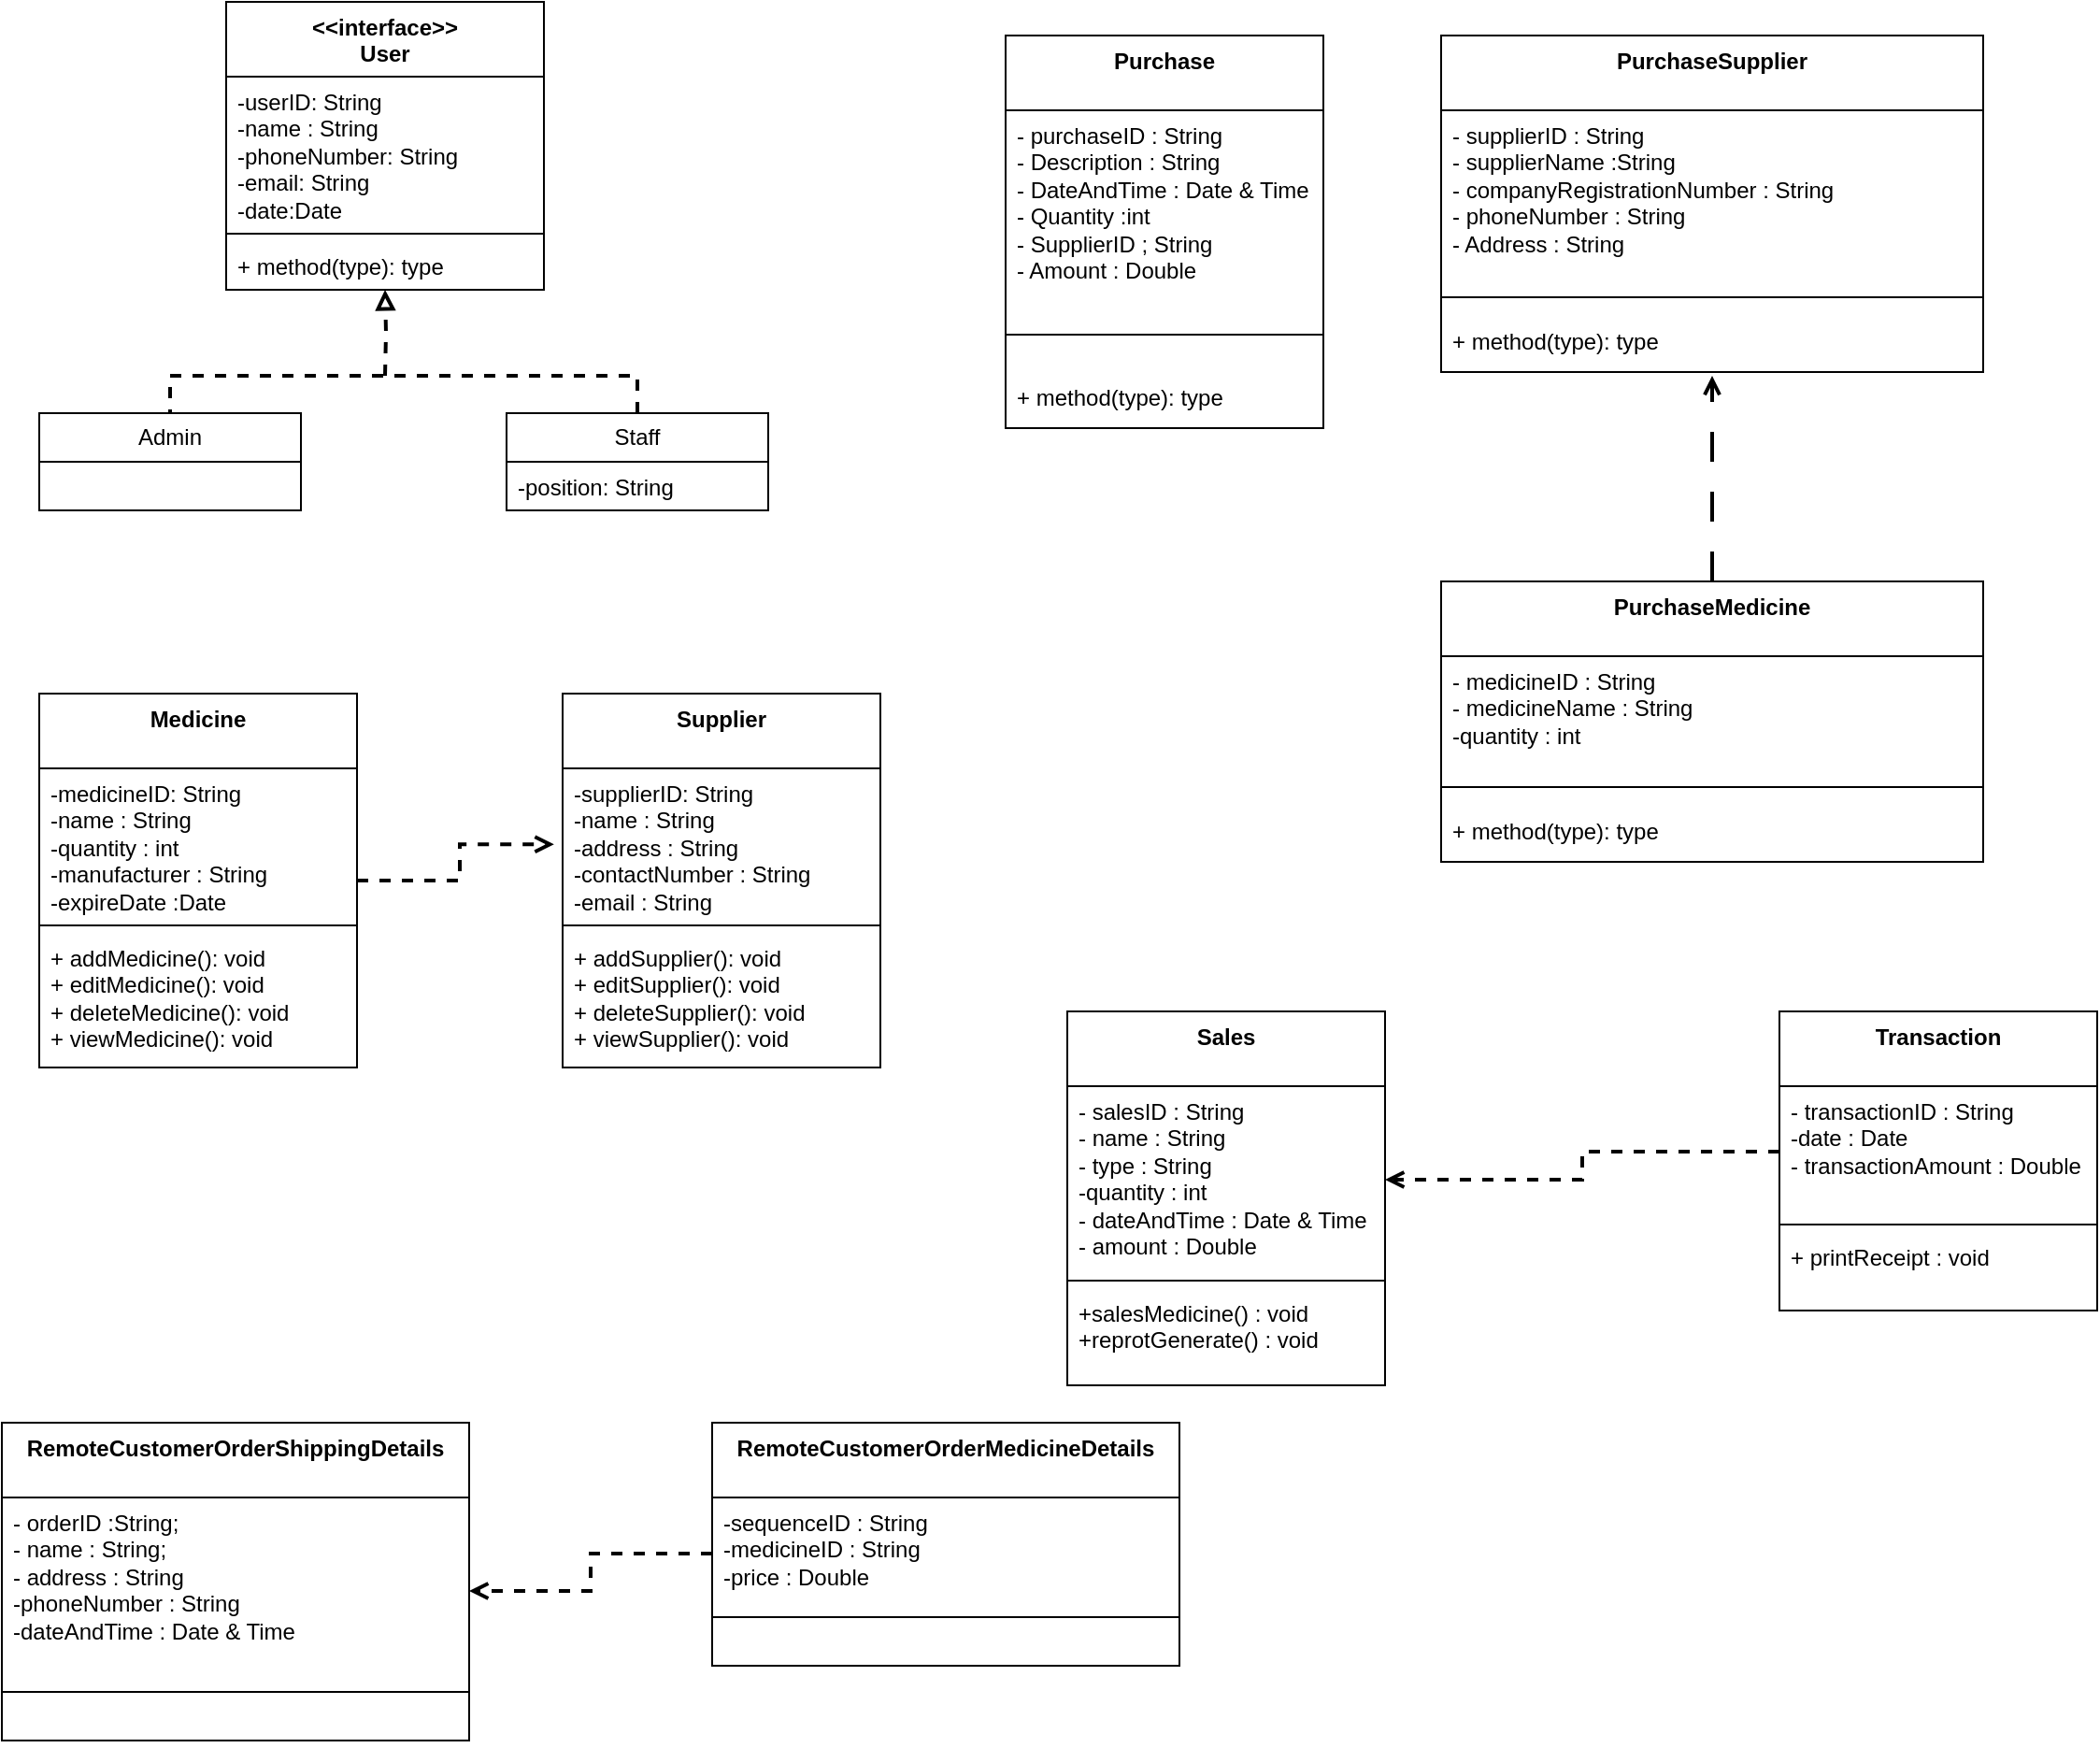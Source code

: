 <mxfile version="21.8.2" type="device">
  <diagram id="C5RBs43oDa-KdzZeNtuy" name="Page-1">
    <mxGraphModel dx="1760" dy="-257" grid="1" gridSize="10" guides="1" tooltips="1" connect="1" arrows="1" fold="1" page="1" pageScale="1" pageWidth="827" pageHeight="1169" math="0" shadow="0">
      <root>
        <mxCell id="WIyWlLk6GJQsqaUBKTNV-0" />
        <mxCell id="WIyWlLk6GJQsqaUBKTNV-1" parent="WIyWlLk6GJQsqaUBKTNV-0" />
        <mxCell id="nY_uiTRwyGMx2RZcLAmJ-40" style="edgeStyle=orthogonalEdgeStyle;rounded=0;orthogonalLoop=1;jettySize=auto;html=1;dashed=1;endArrow=block;endFill=0;strokeWidth=2;" edge="1" parent="WIyWlLk6GJQsqaUBKTNV-1" target="nY_uiTRwyGMx2RZcLAmJ-1">
          <mxGeometry relative="1" as="geometry">
            <mxPoint x="325" y="1500" as="sourcePoint" />
          </mxGeometry>
        </mxCell>
        <mxCell id="nY_uiTRwyGMx2RZcLAmJ-1" value="&amp;lt;&amp;lt;interface&amp;gt;&amp;gt;&lt;br&gt;User" style="swimlane;fontStyle=1;align=center;verticalAlign=top;childLayout=stackLayout;horizontal=1;startSize=40;horizontalStack=0;resizeParent=1;resizeParentMax=0;resizeLast=0;collapsible=1;marginBottom=0;whiteSpace=wrap;html=1;" vertex="1" parent="WIyWlLk6GJQsqaUBKTNV-1">
          <mxGeometry x="240" y="1300" width="170" height="154" as="geometry" />
        </mxCell>
        <mxCell id="nY_uiTRwyGMx2RZcLAmJ-2" value="-userID: String&lt;br&gt;-name : String&lt;br&gt;-phoneNumber: String&lt;br&gt;-email: String&lt;br&gt;-date:Date" style="text;strokeColor=none;fillColor=none;align=left;verticalAlign=top;spacingLeft=4;spacingRight=4;overflow=hidden;rotatable=0;points=[[0,0.5],[1,0.5]];portConstraint=eastwest;whiteSpace=wrap;html=1;" vertex="1" parent="nY_uiTRwyGMx2RZcLAmJ-1">
          <mxGeometry y="40" width="170" height="80" as="geometry" />
        </mxCell>
        <mxCell id="nY_uiTRwyGMx2RZcLAmJ-3" value="" style="line;strokeWidth=1;fillColor=none;align=left;verticalAlign=middle;spacingTop=-1;spacingLeft=3;spacingRight=3;rotatable=0;labelPosition=right;points=[];portConstraint=eastwest;strokeColor=inherit;" vertex="1" parent="nY_uiTRwyGMx2RZcLAmJ-1">
          <mxGeometry y="120" width="170" height="8" as="geometry" />
        </mxCell>
        <mxCell id="nY_uiTRwyGMx2RZcLAmJ-4" value="+ method(type): type" style="text;strokeColor=none;fillColor=none;align=left;verticalAlign=top;spacingLeft=4;spacingRight=4;overflow=hidden;rotatable=0;points=[[0,0.5],[1,0.5]];portConstraint=eastwest;whiteSpace=wrap;html=1;" vertex="1" parent="nY_uiTRwyGMx2RZcLAmJ-1">
          <mxGeometry y="128" width="170" height="26" as="geometry" />
        </mxCell>
        <mxCell id="nY_uiTRwyGMx2RZcLAmJ-14" value="Admin" style="swimlane;fontStyle=0;childLayout=stackLayout;horizontal=1;startSize=26;fillColor=none;horizontalStack=0;resizeParent=1;resizeParentMax=0;resizeLast=0;collapsible=1;marginBottom=0;whiteSpace=wrap;html=1;" vertex="1" parent="WIyWlLk6GJQsqaUBKTNV-1">
          <mxGeometry x="140" y="1520" width="140" height="52" as="geometry" />
        </mxCell>
        <mxCell id="nY_uiTRwyGMx2RZcLAmJ-19" value="Staff" style="swimlane;fontStyle=0;childLayout=stackLayout;horizontal=1;startSize=26;fillColor=none;horizontalStack=0;resizeParent=1;resizeParentMax=0;resizeLast=0;collapsible=1;marginBottom=0;whiteSpace=wrap;html=1;" vertex="1" parent="WIyWlLk6GJQsqaUBKTNV-1">
          <mxGeometry x="390" y="1520" width="140" height="52" as="geometry" />
        </mxCell>
        <mxCell id="nY_uiTRwyGMx2RZcLAmJ-20" value="-position: String" style="text;strokeColor=none;fillColor=none;align=left;verticalAlign=top;spacingLeft=4;spacingRight=4;overflow=hidden;rotatable=0;points=[[0,0.5],[1,0.5]];portConstraint=eastwest;whiteSpace=wrap;html=1;" vertex="1" parent="nY_uiTRwyGMx2RZcLAmJ-19">
          <mxGeometry y="26" width="140" height="26" as="geometry" />
        </mxCell>
        <mxCell id="nY_uiTRwyGMx2RZcLAmJ-36" style="edgeStyle=orthogonalEdgeStyle;rounded=0;orthogonalLoop=1;jettySize=auto;html=1;endArrow=none;endFill=0;exitX=0.5;exitY=0;exitDx=0;exitDy=0;entryX=0.5;entryY=0;entryDx=0;entryDy=0;dashed=1;strokeWidth=2;" edge="1" parent="WIyWlLk6GJQsqaUBKTNV-1" source="nY_uiTRwyGMx2RZcLAmJ-19" target="nY_uiTRwyGMx2RZcLAmJ-14">
          <mxGeometry relative="1" as="geometry">
            <mxPoint x="305" y="1494" as="sourcePoint" />
          </mxGeometry>
        </mxCell>
        <mxCell id="nY_uiTRwyGMx2RZcLAmJ-41" value="Purchase" style="swimlane;fontStyle=1;align=center;verticalAlign=top;childLayout=stackLayout;horizontal=1;startSize=40;horizontalStack=0;resizeParent=1;resizeParentMax=0;resizeLast=0;collapsible=1;marginBottom=0;whiteSpace=wrap;html=1;" vertex="1" parent="WIyWlLk6GJQsqaUBKTNV-1">
          <mxGeometry x="657" y="1318" width="170" height="210" as="geometry" />
        </mxCell>
        <mxCell id="nY_uiTRwyGMx2RZcLAmJ-42" value="- purchaseID : String&lt;br&gt;- Description : String&lt;br&gt;- DateAndTime : Date &amp;amp; Time&lt;br&gt;- Quantity :int&lt;br&gt;- SupplierID ; String&lt;br&gt;- Amount : Double" style="text;strokeColor=none;fillColor=none;align=left;verticalAlign=top;spacingLeft=4;spacingRight=4;overflow=hidden;rotatable=0;points=[[0,0.5],[1,0.5]];portConstraint=eastwest;whiteSpace=wrap;html=1;" vertex="1" parent="nY_uiTRwyGMx2RZcLAmJ-41">
          <mxGeometry y="40" width="170" height="100" as="geometry" />
        </mxCell>
        <mxCell id="nY_uiTRwyGMx2RZcLAmJ-43" value="" style="line;strokeWidth=1;fillColor=none;align=left;verticalAlign=middle;spacingTop=-1;spacingLeft=3;spacingRight=3;rotatable=0;labelPosition=right;points=[];portConstraint=eastwest;strokeColor=inherit;" vertex="1" parent="nY_uiTRwyGMx2RZcLAmJ-41">
          <mxGeometry y="140" width="170" height="40" as="geometry" />
        </mxCell>
        <mxCell id="nY_uiTRwyGMx2RZcLAmJ-44" value="+ method(type): type" style="text;strokeColor=none;fillColor=none;align=left;verticalAlign=top;spacingLeft=4;spacingRight=4;overflow=hidden;rotatable=0;points=[[0,0.5],[1,0.5]];portConstraint=eastwest;whiteSpace=wrap;html=1;" vertex="1" parent="nY_uiTRwyGMx2RZcLAmJ-41">
          <mxGeometry y="180" width="170" height="30" as="geometry" />
        </mxCell>
        <mxCell id="nY_uiTRwyGMx2RZcLAmJ-58" value="" style="edgeStyle=orthogonalEdgeStyle;orthogonalLoop=1;jettySize=auto;html=1;entryX=-0.027;entryY=0.508;entryDx=0;entryDy=0;entryPerimeter=0;dashed=1;endArrow=open;endFill=0;rounded=0;strokeWidth=2;" edge="1" parent="WIyWlLk6GJQsqaUBKTNV-1" source="nY_uiTRwyGMx2RZcLAmJ-50" target="nY_uiTRwyGMx2RZcLAmJ-55">
          <mxGeometry relative="1" as="geometry" />
        </mxCell>
        <mxCell id="nY_uiTRwyGMx2RZcLAmJ-50" value="Medicine" style="swimlane;fontStyle=1;align=center;verticalAlign=top;childLayout=stackLayout;horizontal=1;startSize=40;horizontalStack=0;resizeParent=1;resizeParentMax=0;resizeLast=0;collapsible=1;marginBottom=0;whiteSpace=wrap;html=1;" vertex="1" parent="WIyWlLk6GJQsqaUBKTNV-1">
          <mxGeometry x="140" y="1670" width="170" height="200" as="geometry">
            <mxRectangle x="190" y="1670" width="90" height="40" as="alternateBounds" />
          </mxGeometry>
        </mxCell>
        <mxCell id="nY_uiTRwyGMx2RZcLAmJ-51" value="-medicineID: String&lt;br&gt;-name : String&lt;br&gt;-quantity : int&lt;br&gt;-manufacturer : String&lt;br&gt;-expireDate :Date" style="text;strokeColor=none;fillColor=none;align=left;verticalAlign=top;spacingLeft=4;spacingRight=4;overflow=hidden;rotatable=0;points=[[0,0.5],[1,0.5]];portConstraint=eastwest;whiteSpace=wrap;html=1;" vertex="1" parent="nY_uiTRwyGMx2RZcLAmJ-50">
          <mxGeometry y="40" width="170" height="80" as="geometry" />
        </mxCell>
        <mxCell id="nY_uiTRwyGMx2RZcLAmJ-52" value="" style="line;strokeWidth=1;fillColor=none;align=left;verticalAlign=middle;spacingTop=-1;spacingLeft=3;spacingRight=3;rotatable=0;labelPosition=right;points=[];portConstraint=eastwest;strokeColor=inherit;" vertex="1" parent="nY_uiTRwyGMx2RZcLAmJ-50">
          <mxGeometry y="120" width="170" height="8" as="geometry" />
        </mxCell>
        <mxCell id="nY_uiTRwyGMx2RZcLAmJ-53" value="+ addMedicine(): void&lt;br&gt;+ editMedicine(): void&lt;br&gt;+ deleteMedicine(): void&lt;br&gt;+ viewMedicine(): void" style="text;strokeColor=none;fillColor=none;align=left;verticalAlign=top;spacingLeft=4;spacingRight=4;overflow=hidden;rotatable=0;points=[[0,0.5],[1,0.5]];portConstraint=eastwest;whiteSpace=wrap;html=1;" vertex="1" parent="nY_uiTRwyGMx2RZcLAmJ-50">
          <mxGeometry y="128" width="170" height="72" as="geometry" />
        </mxCell>
        <mxCell id="nY_uiTRwyGMx2RZcLAmJ-54" value="Supplier" style="swimlane;fontStyle=1;align=center;verticalAlign=top;childLayout=stackLayout;horizontal=1;startSize=40;horizontalStack=0;resizeParent=1;resizeParentMax=0;resizeLast=0;collapsible=1;marginBottom=0;whiteSpace=wrap;html=1;" vertex="1" parent="WIyWlLk6GJQsqaUBKTNV-1">
          <mxGeometry x="420" y="1670" width="170" height="200" as="geometry" />
        </mxCell>
        <mxCell id="nY_uiTRwyGMx2RZcLAmJ-55" value="-supplierID: String&lt;br&gt;-name : String&lt;br&gt;-address : String&lt;br&gt;-contactNumber : String&lt;br&gt;-email : String" style="text;strokeColor=none;fillColor=none;align=left;verticalAlign=top;spacingLeft=4;spacingRight=4;overflow=hidden;rotatable=0;points=[[0,0.5],[1,0.5]];portConstraint=eastwest;whiteSpace=wrap;html=1;" vertex="1" parent="nY_uiTRwyGMx2RZcLAmJ-54">
          <mxGeometry y="40" width="170" height="80" as="geometry" />
        </mxCell>
        <mxCell id="nY_uiTRwyGMx2RZcLAmJ-56" value="" style="line;strokeWidth=1;fillColor=none;align=left;verticalAlign=middle;spacingTop=-1;spacingLeft=3;spacingRight=3;rotatable=0;labelPosition=right;points=[];portConstraint=eastwest;strokeColor=inherit;" vertex="1" parent="nY_uiTRwyGMx2RZcLAmJ-54">
          <mxGeometry y="120" width="170" height="8" as="geometry" />
        </mxCell>
        <mxCell id="nY_uiTRwyGMx2RZcLAmJ-57" value="+ addSupplier(): void&lt;br&gt;+ editSupplier(): void&lt;br&gt;+ deleteSupplier(): void&lt;br&gt;+ viewSupplier(): void" style="text;strokeColor=none;fillColor=none;align=left;verticalAlign=top;spacingLeft=4;spacingRight=4;overflow=hidden;rotatable=0;points=[[0,0.5],[1,0.5]];portConstraint=eastwest;whiteSpace=wrap;html=1;" vertex="1" parent="nY_uiTRwyGMx2RZcLAmJ-54">
          <mxGeometry y="128" width="170" height="72" as="geometry" />
        </mxCell>
        <mxCell id="nY_uiTRwyGMx2RZcLAmJ-59" value="PurchaseSupplier" style="swimlane;fontStyle=1;align=center;verticalAlign=top;childLayout=stackLayout;horizontal=1;startSize=40;horizontalStack=0;resizeParent=1;resizeParentMax=0;resizeLast=0;collapsible=1;marginBottom=0;whiteSpace=wrap;html=1;" vertex="1" parent="WIyWlLk6GJQsqaUBKTNV-1">
          <mxGeometry x="890" y="1318" width="290" height="180" as="geometry" />
        </mxCell>
        <mxCell id="nY_uiTRwyGMx2RZcLAmJ-60" value="- supplierID : String&amp;nbsp;&lt;br&gt;- supplierName :String&lt;br&gt;- companyRegistrationNumber : String&lt;br&gt;- phoneNumber : String&lt;br&gt;- Address : String" style="text;strokeColor=none;fillColor=none;align=left;verticalAlign=top;spacingLeft=4;spacingRight=4;overflow=hidden;rotatable=0;points=[[0,0.5],[1,0.5]];portConstraint=eastwest;whiteSpace=wrap;html=1;" vertex="1" parent="nY_uiTRwyGMx2RZcLAmJ-59">
          <mxGeometry y="40" width="290" height="90" as="geometry" />
        </mxCell>
        <mxCell id="nY_uiTRwyGMx2RZcLAmJ-61" value="" style="line;strokeWidth=1;fillColor=none;align=left;verticalAlign=middle;spacingTop=-1;spacingLeft=3;spacingRight=3;rotatable=0;labelPosition=right;points=[];portConstraint=eastwest;strokeColor=inherit;" vertex="1" parent="nY_uiTRwyGMx2RZcLAmJ-59">
          <mxGeometry y="130" width="290" height="20" as="geometry" />
        </mxCell>
        <mxCell id="nY_uiTRwyGMx2RZcLAmJ-62" value="+ method(type): type" style="text;strokeColor=none;fillColor=none;align=left;verticalAlign=top;spacingLeft=4;spacingRight=4;overflow=hidden;rotatable=0;points=[[0,0.5],[1,0.5]];portConstraint=eastwest;whiteSpace=wrap;html=1;" vertex="1" parent="nY_uiTRwyGMx2RZcLAmJ-59">
          <mxGeometry y="150" width="290" height="30" as="geometry" />
        </mxCell>
        <mxCell id="nY_uiTRwyGMx2RZcLAmJ-68" style="edgeStyle=orthogonalEdgeStyle;rounded=0;orthogonalLoop=1;jettySize=auto;html=1;dashed=1;dashPattern=8 8;endArrow=open;endFill=0;strokeWidth=2;" edge="1" parent="WIyWlLk6GJQsqaUBKTNV-1" source="nY_uiTRwyGMx2RZcLAmJ-63">
          <mxGeometry relative="1" as="geometry">
            <mxPoint x="1035" y="1500" as="targetPoint" />
          </mxGeometry>
        </mxCell>
        <mxCell id="nY_uiTRwyGMx2RZcLAmJ-63" value="PurchaseMedicine" style="swimlane;fontStyle=1;align=center;verticalAlign=top;childLayout=stackLayout;horizontal=1;startSize=40;horizontalStack=0;resizeParent=1;resizeParentMax=0;resizeLast=0;collapsible=1;marginBottom=0;whiteSpace=wrap;html=1;" vertex="1" parent="WIyWlLk6GJQsqaUBKTNV-1">
          <mxGeometry x="890" y="1610" width="290" height="150" as="geometry" />
        </mxCell>
        <mxCell id="nY_uiTRwyGMx2RZcLAmJ-64" value="- medicineID : String&lt;br&gt;- medicineName : String&lt;br&gt;-quantity : int" style="text;strokeColor=none;fillColor=none;align=left;verticalAlign=top;spacingLeft=4;spacingRight=4;overflow=hidden;rotatable=0;points=[[0,0.5],[1,0.5]];portConstraint=eastwest;whiteSpace=wrap;html=1;" vertex="1" parent="nY_uiTRwyGMx2RZcLAmJ-63">
          <mxGeometry y="40" width="290" height="60" as="geometry" />
        </mxCell>
        <mxCell id="nY_uiTRwyGMx2RZcLAmJ-65" value="" style="line;strokeWidth=1;fillColor=none;align=left;verticalAlign=middle;spacingTop=-1;spacingLeft=3;spacingRight=3;rotatable=0;labelPosition=right;points=[];portConstraint=eastwest;strokeColor=inherit;" vertex="1" parent="nY_uiTRwyGMx2RZcLAmJ-63">
          <mxGeometry y="100" width="290" height="20" as="geometry" />
        </mxCell>
        <mxCell id="nY_uiTRwyGMx2RZcLAmJ-66" value="+ method(type): type" style="text;strokeColor=none;fillColor=none;align=left;verticalAlign=top;spacingLeft=4;spacingRight=4;overflow=hidden;rotatable=0;points=[[0,0.5],[1,0.5]];portConstraint=eastwest;whiteSpace=wrap;html=1;" vertex="1" parent="nY_uiTRwyGMx2RZcLAmJ-63">
          <mxGeometry y="120" width="290" height="30" as="geometry" />
        </mxCell>
        <mxCell id="nY_uiTRwyGMx2RZcLAmJ-69" value="Sales" style="swimlane;fontStyle=1;align=center;verticalAlign=top;childLayout=stackLayout;horizontal=1;startSize=40;horizontalStack=0;resizeParent=1;resizeParentMax=0;resizeLast=0;collapsible=1;marginBottom=0;whiteSpace=wrap;html=1;" vertex="1" parent="WIyWlLk6GJQsqaUBKTNV-1">
          <mxGeometry x="690" y="1840" width="170" height="200" as="geometry" />
        </mxCell>
        <mxCell id="nY_uiTRwyGMx2RZcLAmJ-70" value="- salesID : String&lt;br&gt;- name : String&lt;br&gt;- type : String&lt;br&gt;-quantity : int&lt;br&gt;- dateAndTime : Date &amp;amp; Time&lt;br&gt;- amount : Double" style="text;strokeColor=none;fillColor=none;align=left;verticalAlign=top;spacingLeft=4;spacingRight=4;overflow=hidden;rotatable=0;points=[[0,0.5],[1,0.5]];portConstraint=eastwest;whiteSpace=wrap;html=1;" vertex="1" parent="nY_uiTRwyGMx2RZcLAmJ-69">
          <mxGeometry y="40" width="170" height="100" as="geometry" />
        </mxCell>
        <mxCell id="nY_uiTRwyGMx2RZcLAmJ-71" value="" style="line;strokeWidth=1;fillColor=none;align=left;verticalAlign=middle;spacingTop=-1;spacingLeft=3;spacingRight=3;rotatable=0;labelPosition=right;points=[];portConstraint=eastwest;strokeColor=inherit;" vertex="1" parent="nY_uiTRwyGMx2RZcLAmJ-69">
          <mxGeometry y="140" width="170" height="8" as="geometry" />
        </mxCell>
        <mxCell id="nY_uiTRwyGMx2RZcLAmJ-72" value="+salesMedicine() : void&lt;br&gt;+reprotGenerate() : void&lt;br&gt;" style="text;strokeColor=none;fillColor=none;align=left;verticalAlign=top;spacingLeft=4;spacingRight=4;overflow=hidden;rotatable=0;points=[[0,0.5],[1,0.5]];portConstraint=eastwest;whiteSpace=wrap;html=1;" vertex="1" parent="nY_uiTRwyGMx2RZcLAmJ-69">
          <mxGeometry y="148" width="170" height="52" as="geometry" />
        </mxCell>
        <mxCell id="nY_uiTRwyGMx2RZcLAmJ-73" value="Transaction" style="swimlane;fontStyle=1;align=center;verticalAlign=top;childLayout=stackLayout;horizontal=1;startSize=40;horizontalStack=0;resizeParent=1;resizeParentMax=0;resizeLast=0;collapsible=1;marginBottom=0;whiteSpace=wrap;html=1;" vertex="1" parent="WIyWlLk6GJQsqaUBKTNV-1">
          <mxGeometry x="1071" y="1840" width="170" height="160" as="geometry" />
        </mxCell>
        <mxCell id="nY_uiTRwyGMx2RZcLAmJ-74" value="- transactionID : String&lt;br&gt;-date : Date&lt;br&gt;- transactionAmount : Double" style="text;strokeColor=none;fillColor=none;align=left;verticalAlign=top;spacingLeft=4;spacingRight=4;overflow=hidden;rotatable=0;points=[[0,0.5],[1,0.5]];portConstraint=eastwest;whiteSpace=wrap;html=1;" vertex="1" parent="nY_uiTRwyGMx2RZcLAmJ-73">
          <mxGeometry y="40" width="170" height="70" as="geometry" />
        </mxCell>
        <mxCell id="nY_uiTRwyGMx2RZcLAmJ-75" value="" style="line;strokeWidth=1;fillColor=none;align=left;verticalAlign=middle;spacingTop=-1;spacingLeft=3;spacingRight=3;rotatable=0;labelPosition=right;points=[];portConstraint=eastwest;strokeColor=inherit;" vertex="1" parent="nY_uiTRwyGMx2RZcLAmJ-73">
          <mxGeometry y="110" width="170" height="8" as="geometry" />
        </mxCell>
        <mxCell id="nY_uiTRwyGMx2RZcLAmJ-76" value="+ printReceipt : void" style="text;strokeColor=none;fillColor=none;align=left;verticalAlign=top;spacingLeft=4;spacingRight=4;overflow=hidden;rotatable=0;points=[[0,0.5],[1,0.5]];portConstraint=eastwest;whiteSpace=wrap;html=1;" vertex="1" parent="nY_uiTRwyGMx2RZcLAmJ-73">
          <mxGeometry y="118" width="170" height="42" as="geometry" />
        </mxCell>
        <mxCell id="nY_uiTRwyGMx2RZcLAmJ-77" style="edgeStyle=orthogonalEdgeStyle;rounded=0;orthogonalLoop=1;jettySize=auto;html=1;entryX=1;entryY=0.5;entryDx=0;entryDy=0;dashed=1;endArrow=open;endFill=0;strokeWidth=2;" edge="1" parent="WIyWlLk6GJQsqaUBKTNV-1" source="nY_uiTRwyGMx2RZcLAmJ-74" target="nY_uiTRwyGMx2RZcLAmJ-70">
          <mxGeometry relative="1" as="geometry" />
        </mxCell>
        <mxCell id="nY_uiTRwyGMx2RZcLAmJ-78" value="RemoteCustomerOrderShippingDetails" style="swimlane;fontStyle=1;align=center;verticalAlign=top;childLayout=stackLayout;horizontal=1;startSize=40;horizontalStack=0;resizeParent=1;resizeParentMax=0;resizeLast=0;collapsible=1;marginBottom=0;whiteSpace=wrap;html=1;" vertex="1" parent="WIyWlLk6GJQsqaUBKTNV-1">
          <mxGeometry x="120" y="2060" width="250" height="170" as="geometry" />
        </mxCell>
        <mxCell id="nY_uiTRwyGMx2RZcLAmJ-79" value="- orderID :String;&lt;br&gt;- name : String;&lt;br&gt;- address : String&lt;br&gt;-phoneNumber : String&lt;br&gt;-dateAndTime : Date &amp;amp; Time" style="text;strokeColor=none;fillColor=none;align=left;verticalAlign=top;spacingLeft=4;spacingRight=4;overflow=hidden;rotatable=0;points=[[0,0.5],[1,0.5]];portConstraint=eastwest;whiteSpace=wrap;html=1;" vertex="1" parent="nY_uiTRwyGMx2RZcLAmJ-78">
          <mxGeometry y="40" width="250" height="100" as="geometry" />
        </mxCell>
        <mxCell id="nY_uiTRwyGMx2RZcLAmJ-80" value="" style="line;strokeWidth=1;fillColor=none;align=left;verticalAlign=middle;spacingTop=-1;spacingLeft=3;spacingRight=3;rotatable=0;labelPosition=right;points=[];portConstraint=eastwest;strokeColor=inherit;" vertex="1" parent="nY_uiTRwyGMx2RZcLAmJ-78">
          <mxGeometry y="140" width="250" height="8" as="geometry" />
        </mxCell>
        <mxCell id="nY_uiTRwyGMx2RZcLAmJ-81" value="&lt;br&gt;" style="text;strokeColor=none;fillColor=none;align=left;verticalAlign=top;spacingLeft=4;spacingRight=4;overflow=hidden;rotatable=0;points=[[0,0.5],[1,0.5]];portConstraint=eastwest;whiteSpace=wrap;html=1;" vertex="1" parent="nY_uiTRwyGMx2RZcLAmJ-78">
          <mxGeometry y="148" width="250" height="22" as="geometry" />
        </mxCell>
        <mxCell id="nY_uiTRwyGMx2RZcLAmJ-82" value="RemoteCustomerOrderMedicineDetails" style="swimlane;fontStyle=1;align=center;verticalAlign=top;childLayout=stackLayout;horizontal=1;startSize=40;horizontalStack=0;resizeParent=1;resizeParentMax=0;resizeLast=0;collapsible=1;marginBottom=0;whiteSpace=wrap;html=1;" vertex="1" parent="WIyWlLk6GJQsqaUBKTNV-1">
          <mxGeometry x="500" y="2060" width="250" height="130" as="geometry" />
        </mxCell>
        <mxCell id="nY_uiTRwyGMx2RZcLAmJ-83" value="-sequenceID : String&lt;br&gt;-medicineID : String&lt;br&gt;-price : Double" style="text;strokeColor=none;fillColor=none;align=left;verticalAlign=top;spacingLeft=4;spacingRight=4;overflow=hidden;rotatable=0;points=[[0,0.5],[1,0.5]];portConstraint=eastwest;whiteSpace=wrap;html=1;" vertex="1" parent="nY_uiTRwyGMx2RZcLAmJ-82">
          <mxGeometry y="40" width="250" height="60" as="geometry" />
        </mxCell>
        <mxCell id="nY_uiTRwyGMx2RZcLAmJ-84" value="" style="line;strokeWidth=1;fillColor=none;align=left;verticalAlign=middle;spacingTop=-1;spacingLeft=3;spacingRight=3;rotatable=0;labelPosition=right;points=[];portConstraint=eastwest;strokeColor=inherit;" vertex="1" parent="nY_uiTRwyGMx2RZcLAmJ-82">
          <mxGeometry y="100" width="250" height="8" as="geometry" />
        </mxCell>
        <mxCell id="nY_uiTRwyGMx2RZcLAmJ-85" value="&lt;br&gt;" style="text;strokeColor=none;fillColor=none;align=left;verticalAlign=top;spacingLeft=4;spacingRight=4;overflow=hidden;rotatable=0;points=[[0,0.5],[1,0.5]];portConstraint=eastwest;whiteSpace=wrap;html=1;" vertex="1" parent="nY_uiTRwyGMx2RZcLAmJ-82">
          <mxGeometry y="108" width="250" height="22" as="geometry" />
        </mxCell>
        <mxCell id="nY_uiTRwyGMx2RZcLAmJ-86" style="edgeStyle=orthogonalEdgeStyle;rounded=0;orthogonalLoop=1;jettySize=auto;html=1;entryX=1;entryY=0.5;entryDx=0;entryDy=0;dashed=1;strokeWidth=2;endArrow=open;endFill=0;" edge="1" parent="WIyWlLk6GJQsqaUBKTNV-1" source="nY_uiTRwyGMx2RZcLAmJ-83" target="nY_uiTRwyGMx2RZcLAmJ-79">
          <mxGeometry relative="1" as="geometry" />
        </mxCell>
      </root>
    </mxGraphModel>
  </diagram>
</mxfile>
